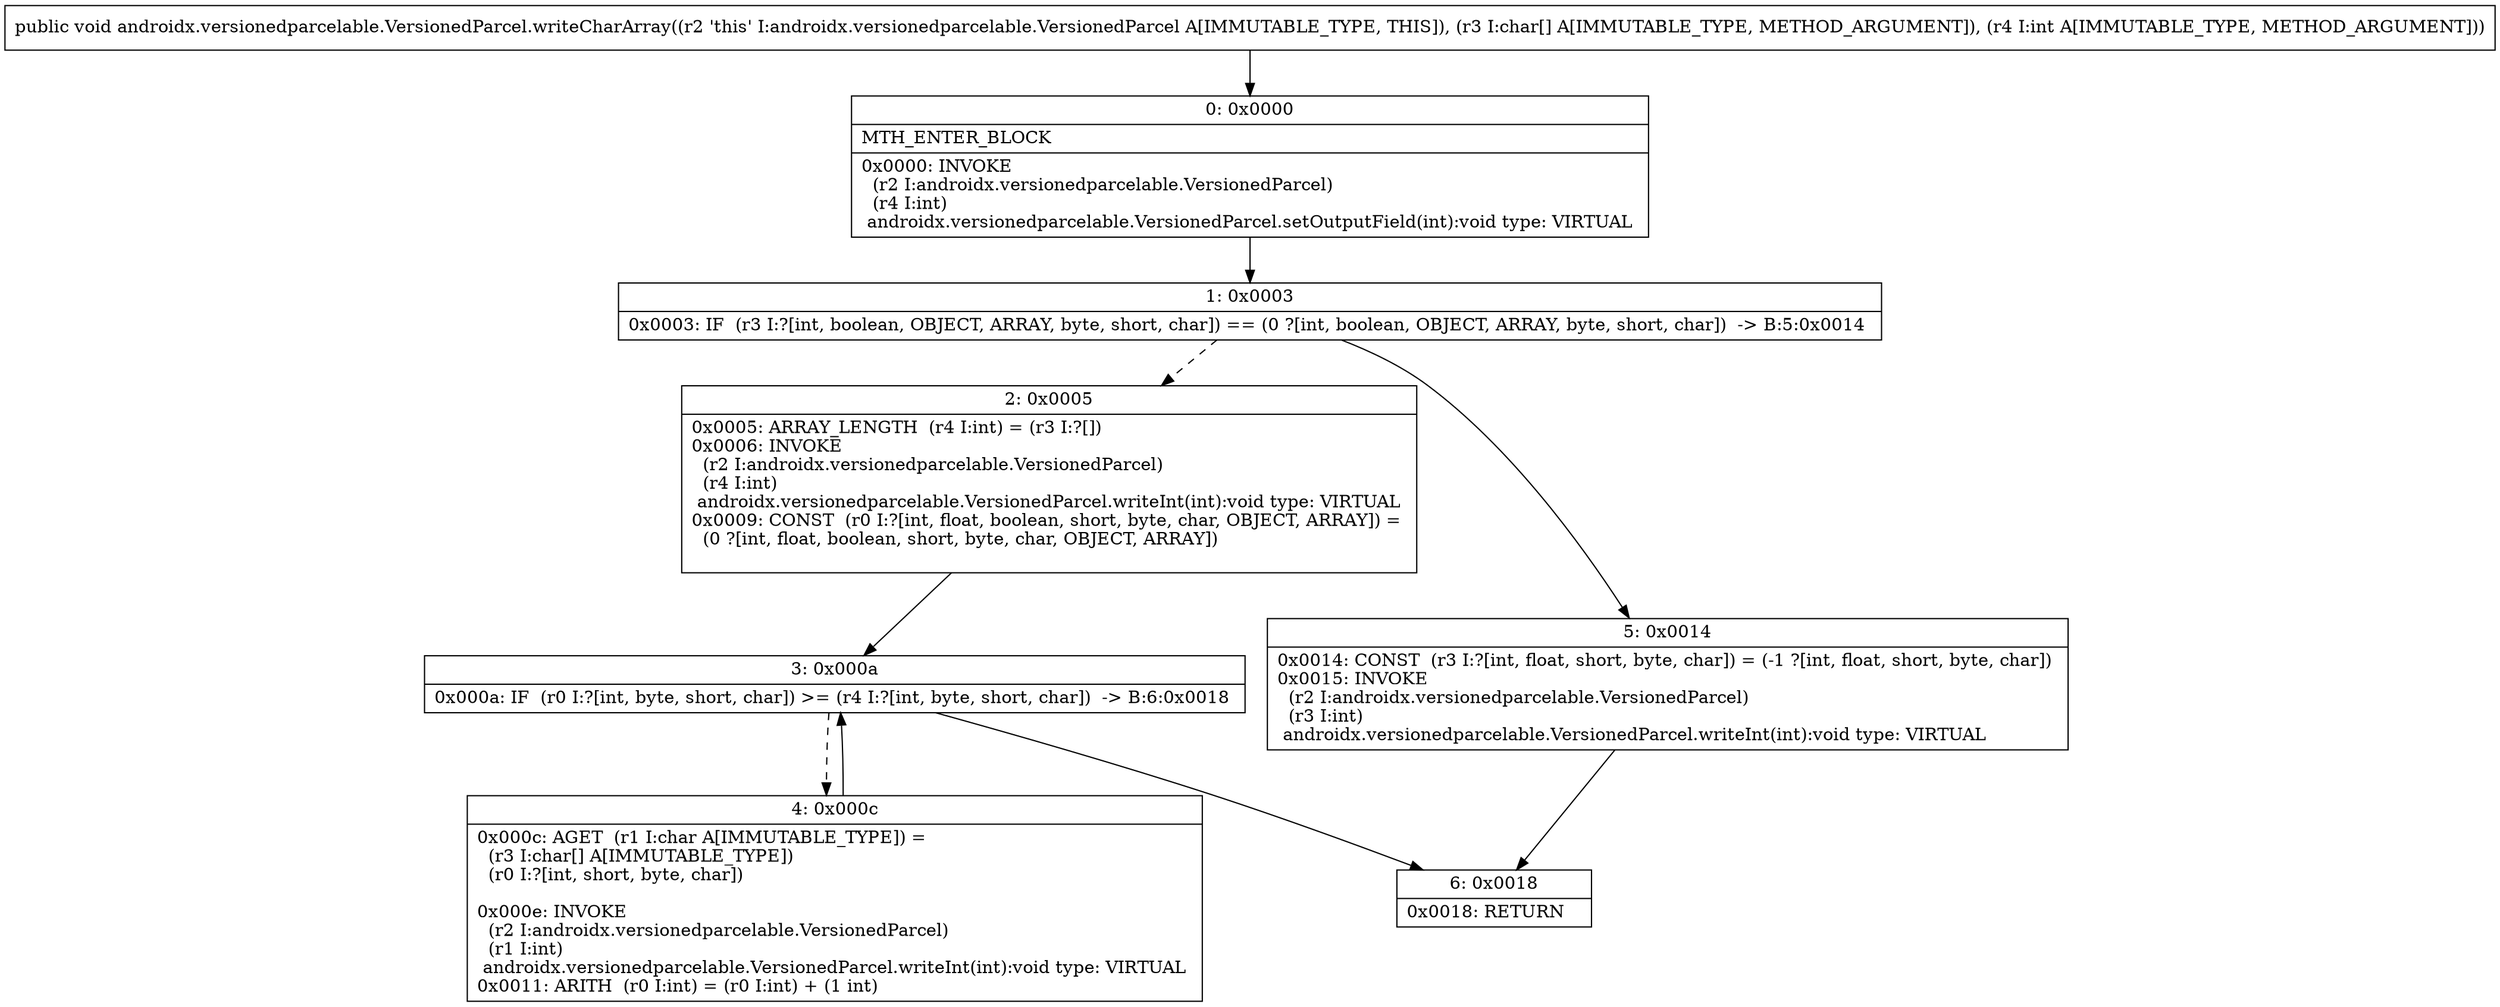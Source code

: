 digraph "CFG forandroidx.versionedparcelable.VersionedParcel.writeCharArray([CI)V" {
Node_0 [shape=record,label="{0\:\ 0x0000|MTH_ENTER_BLOCK\l|0x0000: INVOKE  \l  (r2 I:androidx.versionedparcelable.VersionedParcel)\l  (r4 I:int)\l androidx.versionedparcelable.VersionedParcel.setOutputField(int):void type: VIRTUAL \l}"];
Node_1 [shape=record,label="{1\:\ 0x0003|0x0003: IF  (r3 I:?[int, boolean, OBJECT, ARRAY, byte, short, char]) == (0 ?[int, boolean, OBJECT, ARRAY, byte, short, char])  \-\> B:5:0x0014 \l}"];
Node_2 [shape=record,label="{2\:\ 0x0005|0x0005: ARRAY_LENGTH  (r4 I:int) = (r3 I:?[]) \l0x0006: INVOKE  \l  (r2 I:androidx.versionedparcelable.VersionedParcel)\l  (r4 I:int)\l androidx.versionedparcelable.VersionedParcel.writeInt(int):void type: VIRTUAL \l0x0009: CONST  (r0 I:?[int, float, boolean, short, byte, char, OBJECT, ARRAY]) = \l  (0 ?[int, float, boolean, short, byte, char, OBJECT, ARRAY])\l \l}"];
Node_3 [shape=record,label="{3\:\ 0x000a|0x000a: IF  (r0 I:?[int, byte, short, char]) \>= (r4 I:?[int, byte, short, char])  \-\> B:6:0x0018 \l}"];
Node_4 [shape=record,label="{4\:\ 0x000c|0x000c: AGET  (r1 I:char A[IMMUTABLE_TYPE]) = \l  (r3 I:char[] A[IMMUTABLE_TYPE])\l  (r0 I:?[int, short, byte, char])\l \l0x000e: INVOKE  \l  (r2 I:androidx.versionedparcelable.VersionedParcel)\l  (r1 I:int)\l androidx.versionedparcelable.VersionedParcel.writeInt(int):void type: VIRTUAL \l0x0011: ARITH  (r0 I:int) = (r0 I:int) + (1 int) \l}"];
Node_5 [shape=record,label="{5\:\ 0x0014|0x0014: CONST  (r3 I:?[int, float, short, byte, char]) = (\-1 ?[int, float, short, byte, char]) \l0x0015: INVOKE  \l  (r2 I:androidx.versionedparcelable.VersionedParcel)\l  (r3 I:int)\l androidx.versionedparcelable.VersionedParcel.writeInt(int):void type: VIRTUAL \l}"];
Node_6 [shape=record,label="{6\:\ 0x0018|0x0018: RETURN   \l}"];
MethodNode[shape=record,label="{public void androidx.versionedparcelable.VersionedParcel.writeCharArray((r2 'this' I:androidx.versionedparcelable.VersionedParcel A[IMMUTABLE_TYPE, THIS]), (r3 I:char[] A[IMMUTABLE_TYPE, METHOD_ARGUMENT]), (r4 I:int A[IMMUTABLE_TYPE, METHOD_ARGUMENT])) }"];
MethodNode -> Node_0;
Node_0 -> Node_1;
Node_1 -> Node_2[style=dashed];
Node_1 -> Node_5;
Node_2 -> Node_3;
Node_3 -> Node_4[style=dashed];
Node_3 -> Node_6;
Node_4 -> Node_3;
Node_5 -> Node_6;
}

